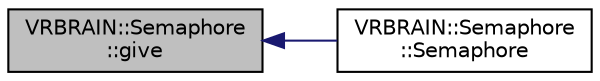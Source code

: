 digraph "VRBRAIN::Semaphore::give"
{
 // INTERACTIVE_SVG=YES
  edge [fontname="Helvetica",fontsize="10",labelfontname="Helvetica",labelfontsize="10"];
  node [fontname="Helvetica",fontsize="10",shape=record];
  rankdir="LR";
  Node1 [label="VRBRAIN::Semaphore\l::give",height=0.2,width=0.4,color="black", fillcolor="grey75", style="filled", fontcolor="black"];
  Node1 -> Node2 [dir="back",color="midnightblue",fontsize="10",style="solid",fontname="Helvetica"];
  Node2 [label="VRBRAIN::Semaphore\l::Semaphore",height=0.2,width=0.4,color="black", fillcolor="white", style="filled",URL="$classVRBRAIN_1_1Semaphore.html#aaed0673739e28166fcc6edd90bd2d2a6"];
}
